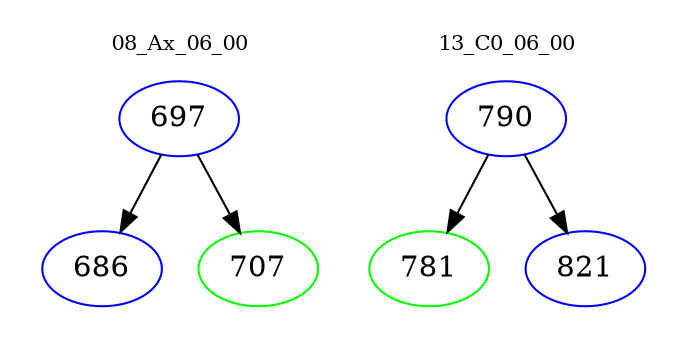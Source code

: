 digraph{
subgraph cluster_0 {
color = white
label = "08_Ax_06_00";
fontsize=10;
T0_697 [label="697", color="blue"]
T0_697 -> T0_686 [color="black"]
T0_686 [label="686", color="blue"]
T0_697 -> T0_707 [color="black"]
T0_707 [label="707", color="green"]
}
subgraph cluster_1 {
color = white
label = "13_C0_06_00";
fontsize=10;
T1_790 [label="790", color="blue"]
T1_790 -> T1_781 [color="black"]
T1_781 [label="781", color="green"]
T1_790 -> T1_821 [color="black"]
T1_821 [label="821", color="blue"]
}
}
